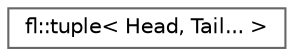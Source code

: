 digraph "Graphical Class Hierarchy"
{
 // INTERACTIVE_SVG=YES
 // LATEX_PDF_SIZE
  bgcolor="transparent";
  edge [fontname=Helvetica,fontsize=10,labelfontname=Helvetica,labelfontsize=10];
  node [fontname=Helvetica,fontsize=10,shape=box,height=0.2,width=0.4];
  rankdir="LR";
  Node0 [id="Node000000",label="fl::tuple\< Head, Tail... \>",height=0.2,width=0.4,color="grey40", fillcolor="white", style="filled",URL="$df/d3f/structfl_1_1tuple_3_01_head_00_01_tail_8_8_8_01_4.html",tooltip=" "];
}

